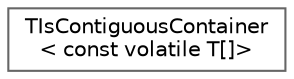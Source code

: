 digraph "Graphical Class Hierarchy"
{
 // INTERACTIVE_SVG=YES
 // LATEX_PDF_SIZE
  bgcolor="transparent";
  edge [fontname=Helvetica,fontsize=10,labelfontname=Helvetica,labelfontsize=10];
  node [fontname=Helvetica,fontsize=10,shape=box,height=0.2,width=0.4];
  rankdir="LR";
  Node0 [id="Node000000",label="TIsContiguousContainer\l\< const volatile T[]\>",height=0.2,width=0.4,color="grey40", fillcolor="white", style="filled",URL="$d4/de4/structTIsContiguousContainer_3_01const_01volatile_01T_0f_0e_4.html",tooltip=" "];
}
